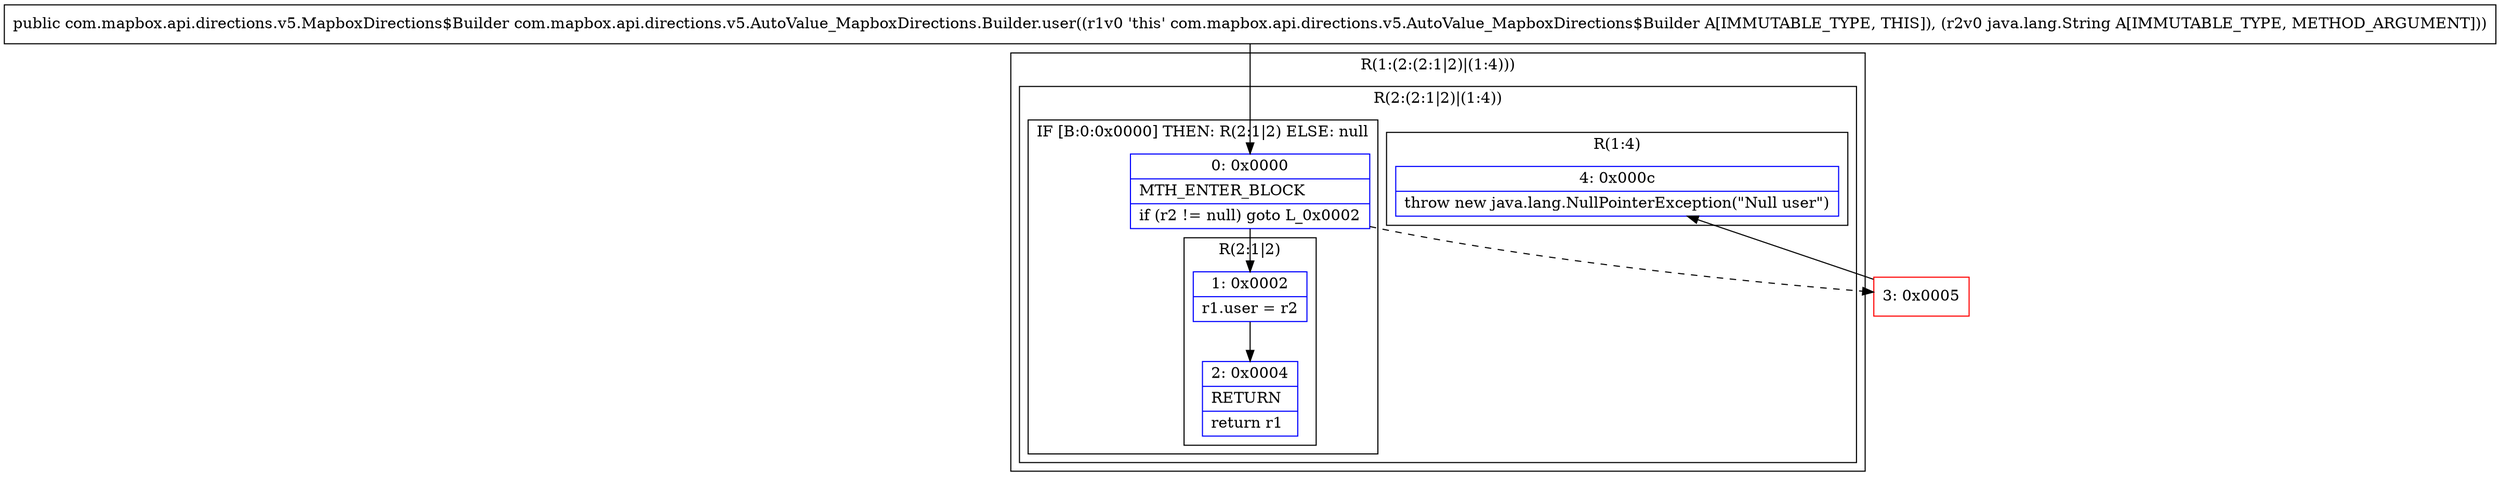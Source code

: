 digraph "CFG forcom.mapbox.api.directions.v5.AutoValue_MapboxDirections.Builder.user(Ljava\/lang\/String;)Lcom\/mapbox\/api\/directions\/v5\/MapboxDirections$Builder;" {
subgraph cluster_Region_405745511 {
label = "R(1:(2:(2:1|2)|(1:4)))";
node [shape=record,color=blue];
subgraph cluster_Region_672314364 {
label = "R(2:(2:1|2)|(1:4))";
node [shape=record,color=blue];
subgraph cluster_IfRegion_595569907 {
label = "IF [B:0:0x0000] THEN: R(2:1|2) ELSE: null";
node [shape=record,color=blue];
Node_0 [shape=record,label="{0\:\ 0x0000|MTH_ENTER_BLOCK\l|if (r2 != null) goto L_0x0002\l}"];
subgraph cluster_Region_1701282683 {
label = "R(2:1|2)";
node [shape=record,color=blue];
Node_1 [shape=record,label="{1\:\ 0x0002|r1.user = r2\l}"];
Node_2 [shape=record,label="{2\:\ 0x0004|RETURN\l|return r1\l}"];
}
}
subgraph cluster_Region_72539303 {
label = "R(1:4)";
node [shape=record,color=blue];
Node_4 [shape=record,label="{4\:\ 0x000c|throw new java.lang.NullPointerException(\"Null user\")\l}"];
}
}
}
Node_3 [shape=record,color=red,label="{3\:\ 0x0005}"];
MethodNode[shape=record,label="{public com.mapbox.api.directions.v5.MapboxDirections$Builder com.mapbox.api.directions.v5.AutoValue_MapboxDirections.Builder.user((r1v0 'this' com.mapbox.api.directions.v5.AutoValue_MapboxDirections$Builder A[IMMUTABLE_TYPE, THIS]), (r2v0 java.lang.String A[IMMUTABLE_TYPE, METHOD_ARGUMENT])) }"];
MethodNode -> Node_0;
Node_0 -> Node_1;
Node_0 -> Node_3[style=dashed];
Node_1 -> Node_2;
Node_3 -> Node_4;
}


